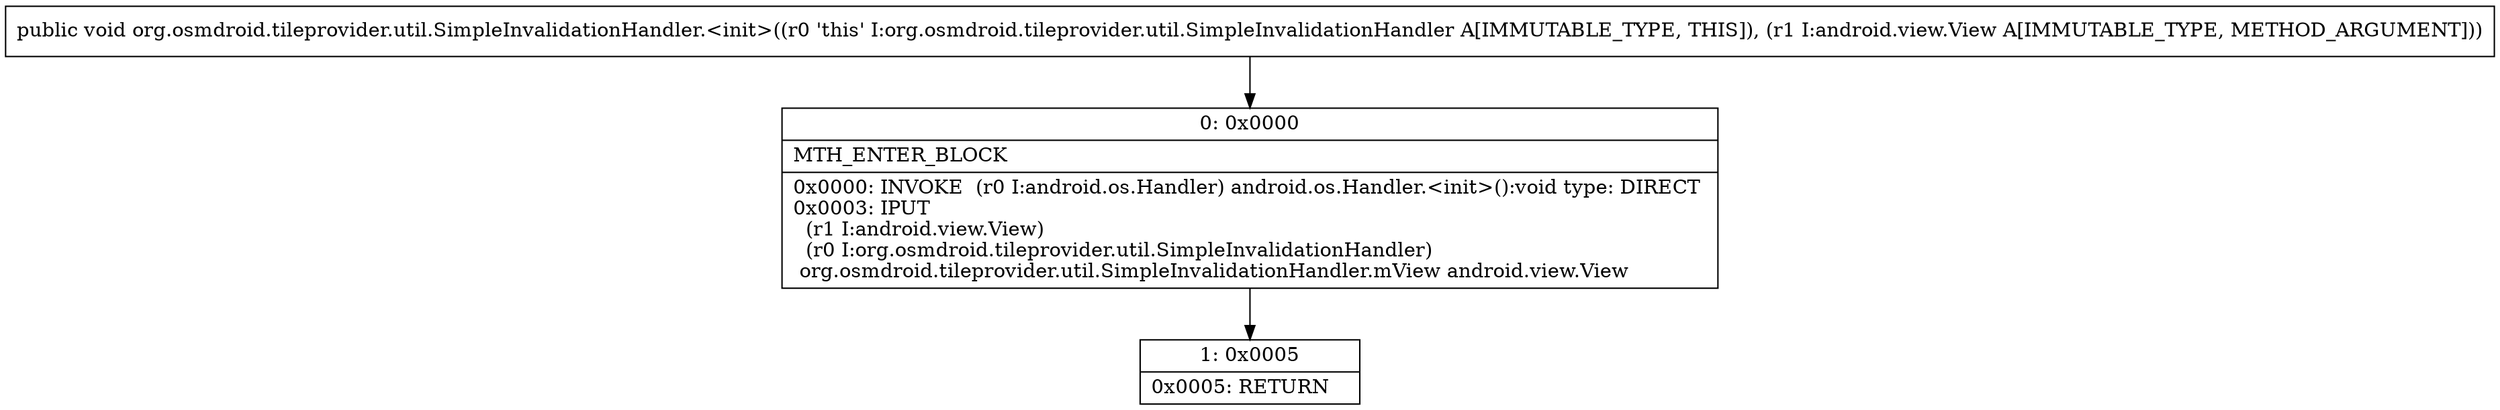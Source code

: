 digraph "CFG fororg.osmdroid.tileprovider.util.SimpleInvalidationHandler.\<init\>(Landroid\/view\/View;)V" {
Node_0 [shape=record,label="{0\:\ 0x0000|MTH_ENTER_BLOCK\l|0x0000: INVOKE  (r0 I:android.os.Handler) android.os.Handler.\<init\>():void type: DIRECT \l0x0003: IPUT  \l  (r1 I:android.view.View)\l  (r0 I:org.osmdroid.tileprovider.util.SimpleInvalidationHandler)\l org.osmdroid.tileprovider.util.SimpleInvalidationHandler.mView android.view.View \l}"];
Node_1 [shape=record,label="{1\:\ 0x0005|0x0005: RETURN   \l}"];
MethodNode[shape=record,label="{public void org.osmdroid.tileprovider.util.SimpleInvalidationHandler.\<init\>((r0 'this' I:org.osmdroid.tileprovider.util.SimpleInvalidationHandler A[IMMUTABLE_TYPE, THIS]), (r1 I:android.view.View A[IMMUTABLE_TYPE, METHOD_ARGUMENT])) }"];
MethodNode -> Node_0;
Node_0 -> Node_1;
}

